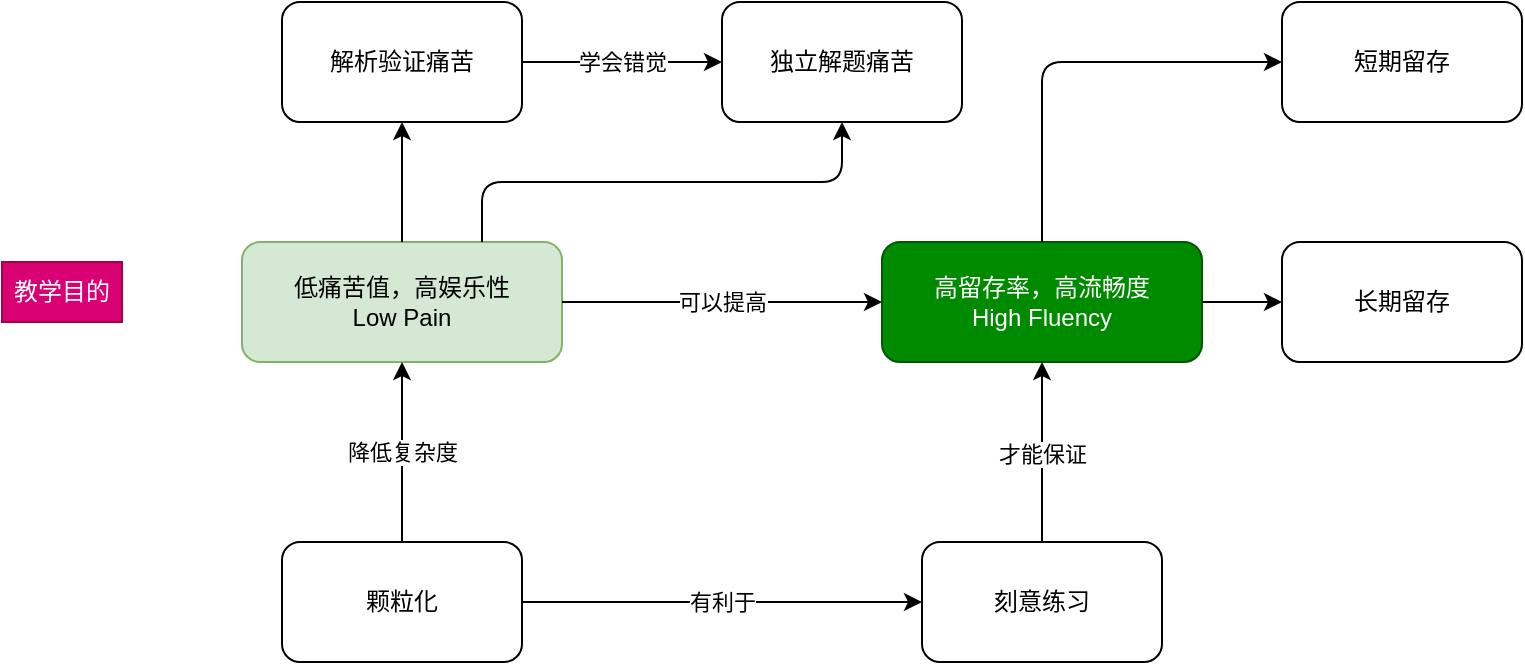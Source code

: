 <mxfile version="16.5.1" type="device"><diagram id="iUVhY1xpQ6CyfBs-lPUH" name="Page-1"><mxGraphModel dx="946" dy="582" grid="1" gridSize="10" guides="1" tooltips="1" connect="1" arrows="1" fold="1" page="1" pageScale="1" pageWidth="1169" pageHeight="827" math="0" shadow="0"><root><mxCell id="0"/><mxCell id="1" parent="0"/><mxCell id="LzllaTCP6aLWKdiSb6N_-1" value="低痛苦值，高娱乐性&lt;br&gt;Low Pain" style="rounded=1;whiteSpace=wrap;html=1;fillColor=#d5e8d4;strokeColor=#82b366;" vertex="1" parent="1"><mxGeometry x="280" y="280" width="160" height="60" as="geometry"/></mxCell><mxCell id="LzllaTCP6aLWKdiSb6N_-2" value="高留存率，高流畅度&lt;br&gt;High Fluency" style="rounded=1;whiteSpace=wrap;html=1;fillColor=#008a00;strokeColor=#005700;fontColor=#ffffff;" vertex="1" parent="1"><mxGeometry x="600" y="280" width="160" height="60" as="geometry"/></mxCell><mxCell id="LzllaTCP6aLWKdiSb6N_-3" value="教学目的" style="text;html=1;strokeColor=#A50040;fillColor=#d80073;align=center;verticalAlign=middle;whiteSpace=wrap;rounded=0;fontColor=#ffffff;" vertex="1" parent="1"><mxGeometry x="160" y="290" width="60" height="30" as="geometry"/></mxCell><mxCell id="LzllaTCP6aLWKdiSb6N_-4" value="可以提高" style="endArrow=classic;html=1;rounded=0;entryX=0;entryY=0.5;entryDx=0;entryDy=0;exitX=1;exitY=0.5;exitDx=0;exitDy=0;" edge="1" parent="1" source="LzllaTCP6aLWKdiSb6N_-1" target="LzllaTCP6aLWKdiSb6N_-2"><mxGeometry width="50" height="50" relative="1" as="geometry"><mxPoint x="460" y="500" as="sourcePoint"/><mxPoint x="510" y="450" as="targetPoint"/></mxGeometry></mxCell><mxCell id="LzllaTCP6aLWKdiSb6N_-5" value="颗粒化" style="rounded=1;whiteSpace=wrap;html=1;" vertex="1" parent="1"><mxGeometry x="300" y="430" width="120" height="60" as="geometry"/></mxCell><mxCell id="LzllaTCP6aLWKdiSb6N_-6" value="刻意练习" style="rounded=1;whiteSpace=wrap;html=1;" vertex="1" parent="1"><mxGeometry x="620" y="430" width="120" height="60" as="geometry"/></mxCell><mxCell id="LzllaTCP6aLWKdiSb6N_-7" value="降低复杂度" style="endArrow=classic;html=1;rounded=0;entryX=0.5;entryY=1;entryDx=0;entryDy=0;exitX=0.5;exitY=0;exitDx=0;exitDy=0;" edge="1" parent="1" source="LzllaTCP6aLWKdiSb6N_-5" target="LzllaTCP6aLWKdiSb6N_-1"><mxGeometry width="50" height="50" relative="1" as="geometry"><mxPoint x="460" y="500" as="sourcePoint"/><mxPoint x="510" y="450" as="targetPoint"/></mxGeometry></mxCell><mxCell id="LzllaTCP6aLWKdiSb6N_-8" value="" style="endArrow=classic;html=1;rounded=0;entryX=0.5;entryY=1;entryDx=0;entryDy=0;exitX=0.5;exitY=0;exitDx=0;exitDy=0;" edge="1" parent="1" source="LzllaTCP6aLWKdiSb6N_-6" target="LzllaTCP6aLWKdiSb6N_-2"><mxGeometry width="50" height="50" relative="1" as="geometry"><mxPoint x="460" y="500" as="sourcePoint"/><mxPoint x="510" y="450" as="targetPoint"/></mxGeometry></mxCell><mxCell id="LzllaTCP6aLWKdiSb6N_-9" value="才能保证" style="edgeLabel;html=1;align=center;verticalAlign=middle;resizable=0;points=[];" vertex="1" connectable="0" parent="LzllaTCP6aLWKdiSb6N_-8"><mxGeometry x="-0.022" relative="1" as="geometry"><mxPoint as="offset"/></mxGeometry></mxCell><mxCell id="LzllaTCP6aLWKdiSb6N_-10" value="有利于" style="endArrow=classic;html=1;rounded=0;entryX=0;entryY=0.5;entryDx=0;entryDy=0;exitX=1;exitY=0.5;exitDx=0;exitDy=0;" edge="1" parent="1" source="LzllaTCP6aLWKdiSb6N_-5" target="LzllaTCP6aLWKdiSb6N_-6"><mxGeometry width="50" height="50" relative="1" as="geometry"><mxPoint x="450" y="490" as="sourcePoint"/><mxPoint x="510" y="450" as="targetPoint"/></mxGeometry></mxCell><mxCell id="LzllaTCP6aLWKdiSb6N_-11" value="解析验证痛苦" style="rounded=1;whiteSpace=wrap;html=1;" vertex="1" parent="1"><mxGeometry x="300" y="160" width="120" height="60" as="geometry"/></mxCell><mxCell id="LzllaTCP6aLWKdiSb6N_-12" value="独立解题痛苦" style="rounded=1;whiteSpace=wrap;html=1;" vertex="1" parent="1"><mxGeometry x="520" y="160" width="120" height="60" as="geometry"/></mxCell><mxCell id="LzllaTCP6aLWKdiSb6N_-13" value="" style="endArrow=classic;html=1;rounded=0;entryX=0.5;entryY=1;entryDx=0;entryDy=0;exitX=0.5;exitY=0;exitDx=0;exitDy=0;" edge="1" parent="1" source="LzllaTCP6aLWKdiSb6N_-1" target="LzllaTCP6aLWKdiSb6N_-11"><mxGeometry width="50" height="50" relative="1" as="geometry"><mxPoint x="430" y="280" as="sourcePoint"/><mxPoint x="480" y="230" as="targetPoint"/></mxGeometry></mxCell><mxCell id="LzllaTCP6aLWKdiSb6N_-14" value="" style="edgeStyle=elbowEdgeStyle;elbow=vertical;endArrow=classic;html=1;rounded=1;entryX=0.5;entryY=1;entryDx=0;entryDy=0;exitX=0.75;exitY=0;exitDx=0;exitDy=0;" edge="1" parent="1" source="LzllaTCP6aLWKdiSb6N_-1" target="LzllaTCP6aLWKdiSb6N_-12"><mxGeometry width="50" height="50" relative="1" as="geometry"><mxPoint x="430" y="280" as="sourcePoint"/><mxPoint x="480" y="230" as="targetPoint"/></mxGeometry></mxCell><mxCell id="LzllaTCP6aLWKdiSb6N_-16" value="学会错觉" style="endArrow=classic;html=1;rounded=1;entryX=0;entryY=0.5;entryDx=0;entryDy=0;exitX=1;exitY=0.5;exitDx=0;exitDy=0;" edge="1" parent="1" source="LzllaTCP6aLWKdiSb6N_-11" target="LzllaTCP6aLWKdiSb6N_-12"><mxGeometry width="50" height="50" relative="1" as="geometry"><mxPoint x="430" y="370" as="sourcePoint"/><mxPoint x="480" y="320" as="targetPoint"/></mxGeometry></mxCell><mxCell id="LzllaTCP6aLWKdiSb6N_-17" value="短期留存" style="rounded=1;whiteSpace=wrap;html=1;" vertex="1" parent="1"><mxGeometry x="800" y="160" width="120" height="60" as="geometry"/></mxCell><mxCell id="LzllaTCP6aLWKdiSb6N_-18" value="长期留存" style="rounded=1;whiteSpace=wrap;html=1;" vertex="1" parent="1"><mxGeometry x="800" y="280" width="120" height="60" as="geometry"/></mxCell><mxCell id="LzllaTCP6aLWKdiSb6N_-19" value="" style="endArrow=classic;html=1;rounded=1;entryX=0;entryY=0.5;entryDx=0;entryDy=0;exitX=1;exitY=0.5;exitDx=0;exitDy=0;" edge="1" parent="1" source="LzllaTCP6aLWKdiSb6N_-2" target="LzllaTCP6aLWKdiSb6N_-18"><mxGeometry width="50" height="50" relative="1" as="geometry"><mxPoint x="610" y="350" as="sourcePoint"/><mxPoint x="660" y="300" as="targetPoint"/></mxGeometry></mxCell><mxCell id="LzllaTCP6aLWKdiSb6N_-20" value="" style="edgeStyle=orthogonalEdgeStyle;endArrow=classic;html=1;rounded=1;entryX=0;entryY=0.5;entryDx=0;entryDy=0;exitX=0.5;exitY=0;exitDx=0;exitDy=0;" edge="1" parent="1" source="LzllaTCP6aLWKdiSb6N_-2" target="LzllaTCP6aLWKdiSb6N_-17"><mxGeometry width="50" height="50" relative="1" as="geometry"><mxPoint x="670" y="250" as="sourcePoint"/><mxPoint x="740" y="130" as="targetPoint"/></mxGeometry></mxCell></root></mxGraphModel></diagram></mxfile>
